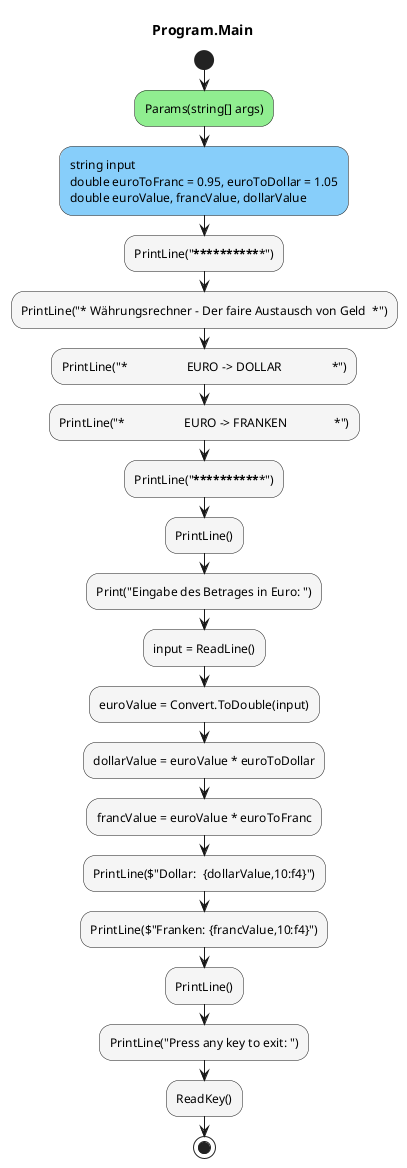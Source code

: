 @startuml Program.Main
title Program.Main
start
#LightGreen:Params(string[] args);
#LightSkyBlue:string input\ndouble euroToFranc = 0.95, euroToDollar = 1.05\ndouble euroValue, francValue, dollarValue;
#WhiteSmoke:PrintLine("***************************************************");
#WhiteSmoke:PrintLine("* Währungsrechner - Der faire Austausch von Geld  *");
#WhiteSmoke:PrintLine("*                   EURO -> DOLLAR                *");
#WhiteSmoke:PrintLine("*                   EURO -> FRANKEN               *");
#WhiteSmoke:PrintLine("***************************************************");
#WhiteSmoke:PrintLine();
#WhiteSmoke:Print("Eingabe des Betrages in Euro: ");
#WhiteSmoke:input = ReadLine();
#WhiteSmoke:euroValue = Convert.ToDouble(input);
#WhiteSmoke:dollarValue = euroValue * euroToDollar;
#WhiteSmoke:francValue = euroValue * euroToFranc;
#WhiteSmoke:PrintLine($"Dollar:  {dollarValue,10:f4}");
#WhiteSmoke:PrintLine($"Franken: {francValue,10:f4}");
#WhiteSmoke:PrintLine();
#WhiteSmoke:PrintLine("Press any key to exit: ");
#WhiteSmoke:ReadKey();
stop
@enduml
